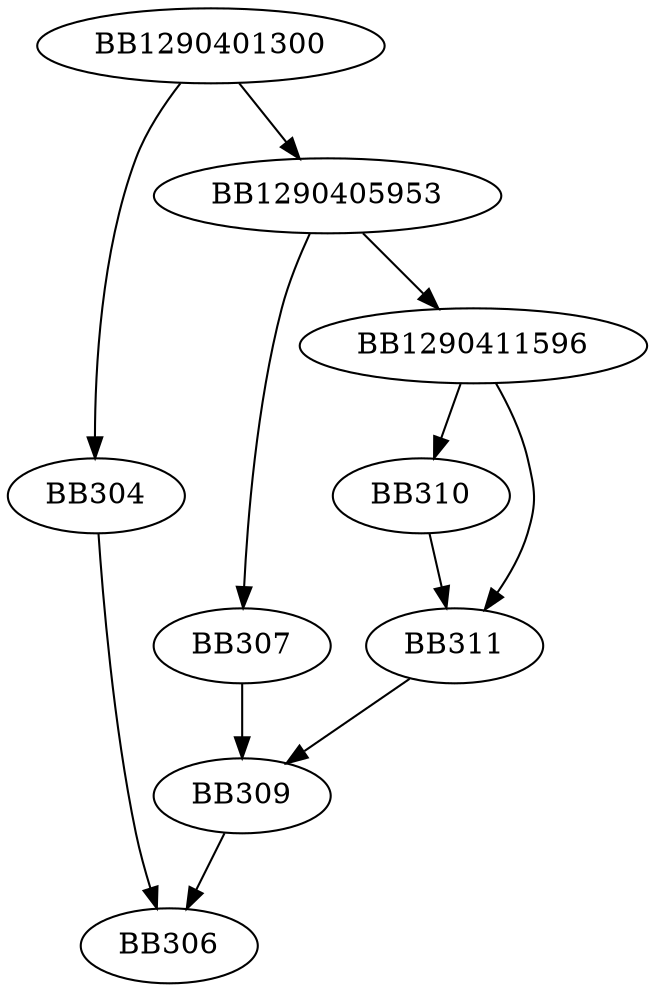 digraph G{
	BB1290401300->BB304;
	BB1290401300->BB1290405953;
	BB304->BB306;
	BB1290405953->BB307;
	BB1290405953->BB1290411596;
	BB307->BB309;
	BB1290411596->BB310;
	BB1290411596->BB311;
	BB310->BB311;
	BB311->BB309;
	BB309->BB306;
}
